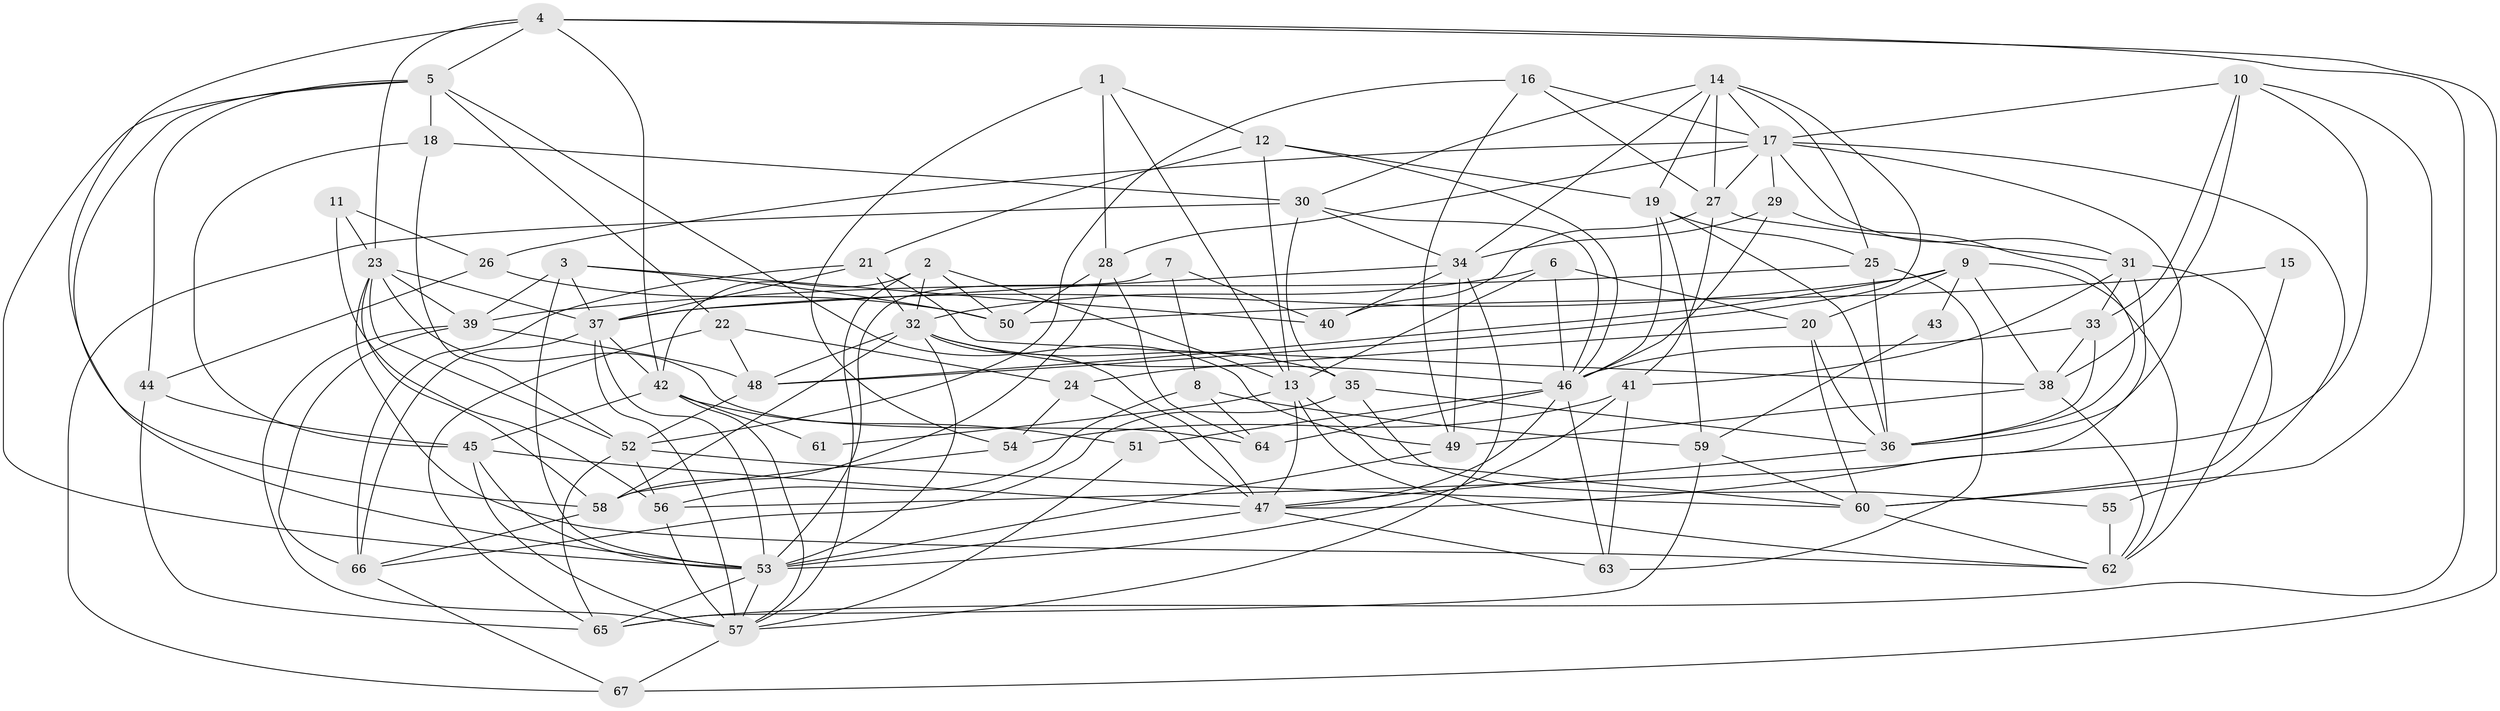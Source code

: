 // original degree distribution, {5: 0.20149253731343283, 4: 0.30597014925373134, 6: 0.06716417910447761, 3: 0.2835820895522388, 2: 0.1044776119402985, 8: 0.029850746268656716, 9: 0.007462686567164179}
// Generated by graph-tools (version 1.1) at 2025/02/03/09/25 03:02:15]
// undirected, 67 vertices, 187 edges
graph export_dot {
graph [start="1"]
  node [color=gray90,style=filled];
  1;
  2;
  3;
  4;
  5;
  6;
  7;
  8;
  9;
  10;
  11;
  12;
  13;
  14;
  15;
  16;
  17;
  18;
  19;
  20;
  21;
  22;
  23;
  24;
  25;
  26;
  27;
  28;
  29;
  30;
  31;
  32;
  33;
  34;
  35;
  36;
  37;
  38;
  39;
  40;
  41;
  42;
  43;
  44;
  45;
  46;
  47;
  48;
  49;
  50;
  51;
  52;
  53;
  54;
  55;
  56;
  57;
  58;
  59;
  60;
  61;
  62;
  63;
  64;
  65;
  66;
  67;
  1 -- 12 [weight=1.0];
  1 -- 13 [weight=1.0];
  1 -- 28 [weight=1.0];
  1 -- 54 [weight=1.0];
  2 -- 13 [weight=1.0];
  2 -- 32 [weight=1.0];
  2 -- 42 [weight=1.0];
  2 -- 50 [weight=1.0];
  2 -- 57 [weight=1.0];
  3 -- 37 [weight=1.0];
  3 -- 39 [weight=1.0];
  3 -- 40 [weight=1.0];
  3 -- 50 [weight=1.0];
  3 -- 53 [weight=1.0];
  4 -- 5 [weight=1.0];
  4 -- 23 [weight=1.0];
  4 -- 42 [weight=1.0];
  4 -- 53 [weight=1.0];
  4 -- 65 [weight=1.0];
  4 -- 67 [weight=1.0];
  5 -- 18 [weight=1.0];
  5 -- 22 [weight=1.0];
  5 -- 44 [weight=1.0];
  5 -- 49 [weight=1.0];
  5 -- 53 [weight=1.0];
  5 -- 58 [weight=1.0];
  6 -- 13 [weight=1.0];
  6 -- 20 [weight=1.0];
  6 -- 32 [weight=1.0];
  6 -- 46 [weight=1.0];
  7 -- 8 [weight=1.0];
  7 -- 40 [weight=1.0];
  7 -- 53 [weight=1.0];
  8 -- 56 [weight=1.0];
  8 -- 59 [weight=2.0];
  8 -- 64 [weight=1.0];
  9 -- 20 [weight=1.0];
  9 -- 37 [weight=1.0];
  9 -- 38 [weight=1.0];
  9 -- 43 [weight=1.0];
  9 -- 48 [weight=1.0];
  9 -- 62 [weight=1.0];
  10 -- 17 [weight=1.0];
  10 -- 33 [weight=1.0];
  10 -- 38 [weight=1.0];
  10 -- 56 [weight=1.0];
  10 -- 60 [weight=1.0];
  11 -- 23 [weight=1.0];
  11 -- 26 [weight=1.0];
  11 -- 56 [weight=1.0];
  12 -- 13 [weight=1.0];
  12 -- 19 [weight=1.0];
  12 -- 21 [weight=1.0];
  12 -- 46 [weight=1.0];
  13 -- 47 [weight=1.0];
  13 -- 60 [weight=1.0];
  13 -- 61 [weight=1.0];
  13 -- 62 [weight=1.0];
  14 -- 17 [weight=1.0];
  14 -- 19 [weight=1.0];
  14 -- 25 [weight=1.0];
  14 -- 27 [weight=1.0];
  14 -- 30 [weight=1.0];
  14 -- 34 [weight=1.0];
  14 -- 48 [weight=1.0];
  15 -- 50 [weight=1.0];
  15 -- 62 [weight=1.0];
  16 -- 17 [weight=1.0];
  16 -- 27 [weight=1.0];
  16 -- 49 [weight=1.0];
  16 -- 52 [weight=1.0];
  17 -- 26 [weight=1.0];
  17 -- 27 [weight=1.0];
  17 -- 28 [weight=1.0];
  17 -- 29 [weight=1.0];
  17 -- 31 [weight=1.0];
  17 -- 36 [weight=1.0];
  17 -- 55 [weight=1.0];
  18 -- 30 [weight=1.0];
  18 -- 45 [weight=1.0];
  18 -- 52 [weight=1.0];
  19 -- 25 [weight=1.0];
  19 -- 36 [weight=1.0];
  19 -- 46 [weight=1.0];
  19 -- 59 [weight=1.0];
  20 -- 24 [weight=1.0];
  20 -- 36 [weight=1.0];
  20 -- 60 [weight=1.0];
  21 -- 32 [weight=1.0];
  21 -- 37 [weight=1.0];
  21 -- 38 [weight=1.0];
  21 -- 66 [weight=1.0];
  22 -- 24 [weight=1.0];
  22 -- 48 [weight=1.0];
  22 -- 65 [weight=1.0];
  23 -- 37 [weight=1.0];
  23 -- 39 [weight=1.0];
  23 -- 52 [weight=1.0];
  23 -- 58 [weight=1.0];
  23 -- 62 [weight=1.0];
  23 -- 64 [weight=1.0];
  24 -- 47 [weight=2.0];
  24 -- 54 [weight=1.0];
  25 -- 36 [weight=2.0];
  25 -- 39 [weight=1.0];
  25 -- 63 [weight=1.0];
  26 -- 44 [weight=1.0];
  26 -- 50 [weight=1.0];
  27 -- 31 [weight=1.0];
  27 -- 40 [weight=1.0];
  27 -- 41 [weight=1.0];
  28 -- 50 [weight=2.0];
  28 -- 58 [weight=1.0];
  28 -- 64 [weight=1.0];
  29 -- 34 [weight=2.0];
  29 -- 36 [weight=2.0];
  29 -- 46 [weight=1.0];
  30 -- 34 [weight=1.0];
  30 -- 35 [weight=1.0];
  30 -- 46 [weight=1.0];
  30 -- 67 [weight=1.0];
  31 -- 33 [weight=1.0];
  31 -- 41 [weight=1.0];
  31 -- 47 [weight=1.0];
  31 -- 60 [weight=2.0];
  32 -- 35 [weight=1.0];
  32 -- 46 [weight=1.0];
  32 -- 47 [weight=1.0];
  32 -- 48 [weight=1.0];
  32 -- 53 [weight=1.0];
  32 -- 58 [weight=2.0];
  33 -- 36 [weight=1.0];
  33 -- 38 [weight=1.0];
  33 -- 46 [weight=1.0];
  34 -- 37 [weight=1.0];
  34 -- 40 [weight=1.0];
  34 -- 49 [weight=1.0];
  34 -- 57 [weight=1.0];
  35 -- 36 [weight=1.0];
  35 -- 55 [weight=1.0];
  35 -- 66 [weight=1.0];
  36 -- 47 [weight=1.0];
  37 -- 42 [weight=1.0];
  37 -- 53 [weight=1.0];
  37 -- 57 [weight=1.0];
  37 -- 66 [weight=2.0];
  38 -- 49 [weight=1.0];
  38 -- 62 [weight=1.0];
  39 -- 48 [weight=1.0];
  39 -- 57 [weight=1.0];
  39 -- 66 [weight=1.0];
  41 -- 53 [weight=1.0];
  41 -- 54 [weight=1.0];
  41 -- 63 [weight=1.0];
  42 -- 45 [weight=1.0];
  42 -- 51 [weight=1.0];
  42 -- 57 [weight=2.0];
  42 -- 61 [weight=1.0];
  43 -- 59 [weight=1.0];
  44 -- 45 [weight=1.0];
  44 -- 65 [weight=1.0];
  45 -- 47 [weight=1.0];
  45 -- 53 [weight=1.0];
  45 -- 57 [weight=1.0];
  46 -- 47 [weight=1.0];
  46 -- 51 [weight=1.0];
  46 -- 63 [weight=1.0];
  46 -- 64 [weight=1.0];
  47 -- 53 [weight=1.0];
  47 -- 63 [weight=1.0];
  48 -- 52 [weight=1.0];
  49 -- 53 [weight=1.0];
  51 -- 57 [weight=1.0];
  52 -- 56 [weight=1.0];
  52 -- 60 [weight=1.0];
  52 -- 65 [weight=1.0];
  53 -- 57 [weight=1.0];
  53 -- 65 [weight=1.0];
  54 -- 58 [weight=1.0];
  55 -- 62 [weight=2.0];
  56 -- 57 [weight=2.0];
  57 -- 67 [weight=1.0];
  58 -- 66 [weight=1.0];
  59 -- 60 [weight=1.0];
  59 -- 65 [weight=1.0];
  60 -- 62 [weight=1.0];
  66 -- 67 [weight=1.0];
}
